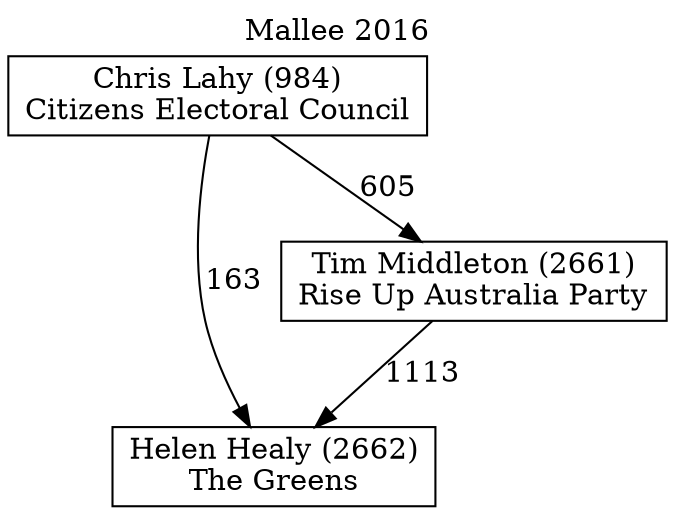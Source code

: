 // House preference flow
digraph "Helen Healy (2662)_Mallee_2016" {
	graph [label="Mallee 2016" labelloc=t mclimit=10]
	node [shape=box]
	"Helen Healy (2662)" [label="Helen Healy (2662)
The Greens"]
	"Tim Middleton (2661)" [label="Tim Middleton (2661)
Rise Up Australia Party"]
	"Chris Lahy (984)" [label="Chris Lahy (984)
Citizens Electoral Council"]
	"Helen Healy (2662)" [label="Helen Healy (2662)
The Greens"]
	"Chris Lahy (984)" [label="Chris Lahy (984)
Citizens Electoral Council"]
	"Chris Lahy (984)" [label="Chris Lahy (984)
Citizens Electoral Council"]
	"Tim Middleton (2661)" [label="Tim Middleton (2661)
Rise Up Australia Party"]
	"Chris Lahy (984)" [label="Chris Lahy (984)
Citizens Electoral Council"]
	"Chris Lahy (984)" [label="Chris Lahy (984)
Citizens Electoral Council"]
	"Tim Middleton (2661)" -> "Helen Healy (2662)" [label=1113]
	"Chris Lahy (984)" -> "Tim Middleton (2661)" [label=605]
	"Chris Lahy (984)" -> "Helen Healy (2662)" [label=163]
}
